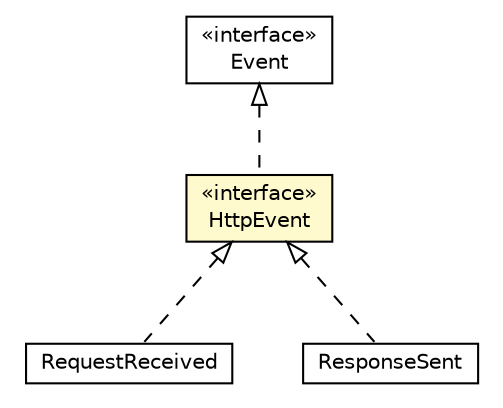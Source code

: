 #!/usr/local/bin/dot
#
# Class diagram 
# Generated by UMLGraph version R5_6-24-gf6e263 (http://www.umlgraph.org/)
#

digraph G {
	edge [fontname="Helvetica",fontsize=10,labelfontname="Helvetica",labelfontsize=10];
	node [fontname="Helvetica",fontsize=10,shape=plaintext];
	nodesep=0.25;
	ranksep=0.5;
	// io.werval.api.events.Event
	c20987 [label=<<table title="io.werval.api.events.Event" border="0" cellborder="1" cellspacing="0" cellpadding="2" port="p" href="./Event.html">
		<tr><td><table border="0" cellspacing="0" cellpadding="1">
<tr><td align="center" balign="center"> &#171;interface&#187; </td></tr>
<tr><td align="center" balign="center"> Event </td></tr>
		</table></td></tr>
		</table>>, URL="./Event.html", fontname="Helvetica", fontcolor="black", fontsize=10.0];
	// io.werval.api.events.HttpEvent
	c20989 [label=<<table title="io.werval.api.events.HttpEvent" border="0" cellborder="1" cellspacing="0" cellpadding="2" port="p" bgcolor="lemonChiffon" href="./HttpEvent.html">
		<tr><td><table border="0" cellspacing="0" cellpadding="1">
<tr><td align="center" balign="center"> &#171;interface&#187; </td></tr>
<tr><td align="center" balign="center"> HttpEvent </td></tr>
		</table></td></tr>
		</table>>, URL="./HttpEvent.html", fontname="Helvetica", fontcolor="black", fontsize=10.0];
	// io.werval.api.events.HttpEvent.RequestReceived
	c20990 [label=<<table title="io.werval.api.events.HttpEvent.RequestReceived" border="0" cellborder="1" cellspacing="0" cellpadding="2" port="p" href="./HttpEvent.RequestReceived.html">
		<tr><td><table border="0" cellspacing="0" cellpadding="1">
<tr><td align="center" balign="center"> RequestReceived </td></tr>
		</table></td></tr>
		</table>>, URL="./HttpEvent.RequestReceived.html", fontname="Helvetica", fontcolor="black", fontsize=10.0];
	// io.werval.api.events.HttpEvent.ResponseSent
	c20991 [label=<<table title="io.werval.api.events.HttpEvent.ResponseSent" border="0" cellborder="1" cellspacing="0" cellpadding="2" port="p" href="./HttpEvent.ResponseSent.html">
		<tr><td><table border="0" cellspacing="0" cellpadding="1">
<tr><td align="center" balign="center"> ResponseSent </td></tr>
		</table></td></tr>
		</table>>, URL="./HttpEvent.ResponseSent.html", fontname="Helvetica", fontcolor="black", fontsize=10.0];
	//io.werval.api.events.HttpEvent implements io.werval.api.events.Event
	c20987:p -> c20989:p [dir=back,arrowtail=empty,style=dashed];
	//io.werval.api.events.HttpEvent.RequestReceived implements io.werval.api.events.HttpEvent
	c20989:p -> c20990:p [dir=back,arrowtail=empty,style=dashed];
	//io.werval.api.events.HttpEvent.ResponseSent implements io.werval.api.events.HttpEvent
	c20989:p -> c20991:p [dir=back,arrowtail=empty,style=dashed];
}

